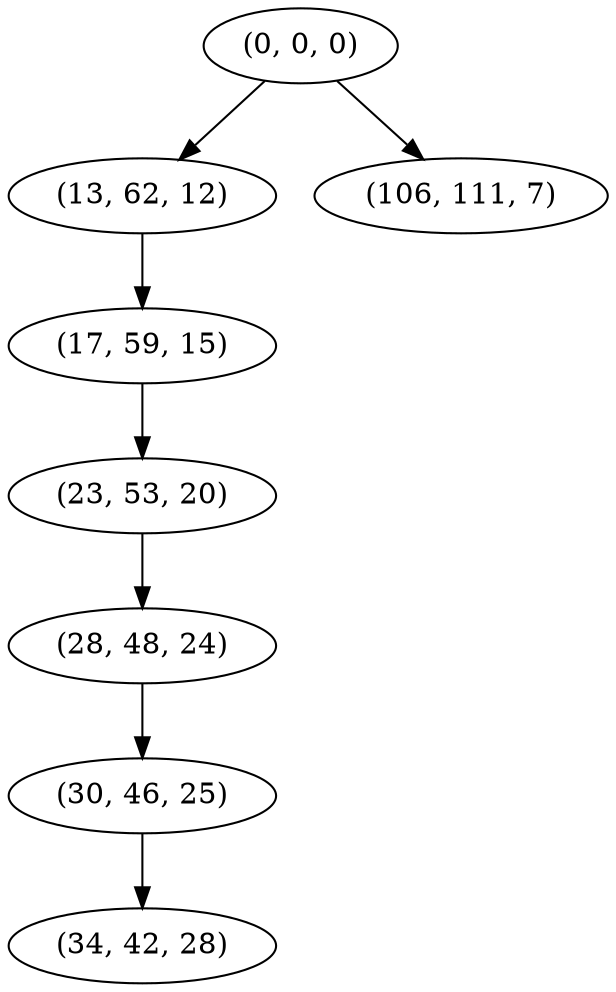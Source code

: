 digraph tree {
    "(0, 0, 0)";
    "(13, 62, 12)";
    "(17, 59, 15)";
    "(23, 53, 20)";
    "(28, 48, 24)";
    "(30, 46, 25)";
    "(34, 42, 28)";
    "(106, 111, 7)";
    "(0, 0, 0)" -> "(13, 62, 12)";
    "(0, 0, 0)" -> "(106, 111, 7)";
    "(13, 62, 12)" -> "(17, 59, 15)";
    "(17, 59, 15)" -> "(23, 53, 20)";
    "(23, 53, 20)" -> "(28, 48, 24)";
    "(28, 48, 24)" -> "(30, 46, 25)";
    "(30, 46, 25)" -> "(34, 42, 28)";
}
